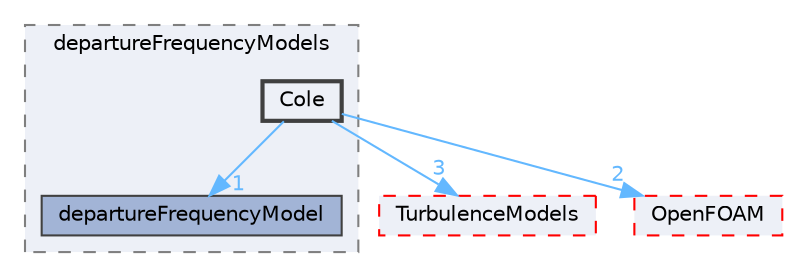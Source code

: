 digraph "src/phaseSystemModels/reactingEuler/multiphaseSystem/derivedFvPatchFields/wallBoilingSubModels/departureFrequencyModels/Cole"
{
 // LATEX_PDF_SIZE
  bgcolor="transparent";
  edge [fontname=Helvetica,fontsize=10,labelfontname=Helvetica,labelfontsize=10];
  node [fontname=Helvetica,fontsize=10,shape=box,height=0.2,width=0.4];
  compound=true
  subgraph clusterdir_f22b7dc07bd29ad70a7f82773adbb4b6 {
    graph [ bgcolor="#edf0f7", pencolor="grey50", label="departureFrequencyModels", fontname=Helvetica,fontsize=10 style="filled,dashed", URL="dir_f22b7dc07bd29ad70a7f82773adbb4b6.html",tooltip=""]
  dir_47e8e5813ba08fae20d295a386979c87 [label="departureFrequencyModel", fillcolor="#a2b4d6", color="grey25", style="filled", URL="dir_47e8e5813ba08fae20d295a386979c87.html",tooltip=""];
  dir_a8ad228061391d543e9633a444231808 [label="Cole", fillcolor="#edf0f7", color="grey25", style="filled,bold", URL="dir_a8ad228061391d543e9633a444231808.html",tooltip=""];
  }
  dir_1eda626aeac0f0ad2848c36acaa5d501 [label="TurbulenceModels", fillcolor="#edf0f7", color="red", style="filled,dashed", URL="dir_1eda626aeac0f0ad2848c36acaa5d501.html",tooltip=""];
  dir_c5473ff19b20e6ec4dfe5c310b3778a8 [label="OpenFOAM", fillcolor="#edf0f7", color="red", style="filled,dashed", URL="dir_c5473ff19b20e6ec4dfe5c310b3778a8.html",tooltip=""];
  dir_a8ad228061391d543e9633a444231808->dir_1eda626aeac0f0ad2848c36acaa5d501 [headlabel="3", labeldistance=1.5 headhref="dir_000533_004143.html" href="dir_000533_004143.html" color="steelblue1" fontcolor="steelblue1"];
  dir_a8ad228061391d543e9633a444231808->dir_47e8e5813ba08fae20d295a386979c87 [headlabel="1", labeldistance=1.5 headhref="dir_000533_000845.html" href="dir_000533_000845.html" color="steelblue1" fontcolor="steelblue1"];
  dir_a8ad228061391d543e9633a444231808->dir_c5473ff19b20e6ec4dfe5c310b3778a8 [headlabel="2", labeldistance=1.5 headhref="dir_000533_002695.html" href="dir_000533_002695.html" color="steelblue1" fontcolor="steelblue1"];
}
